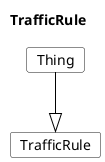 @startuml
Title TrafficRule 

Card TrafficRule #fff [
TrafficRule
]
Card Thing #fff [
Thing
]
Thing --|> TrafficRule  #000 
@enduml